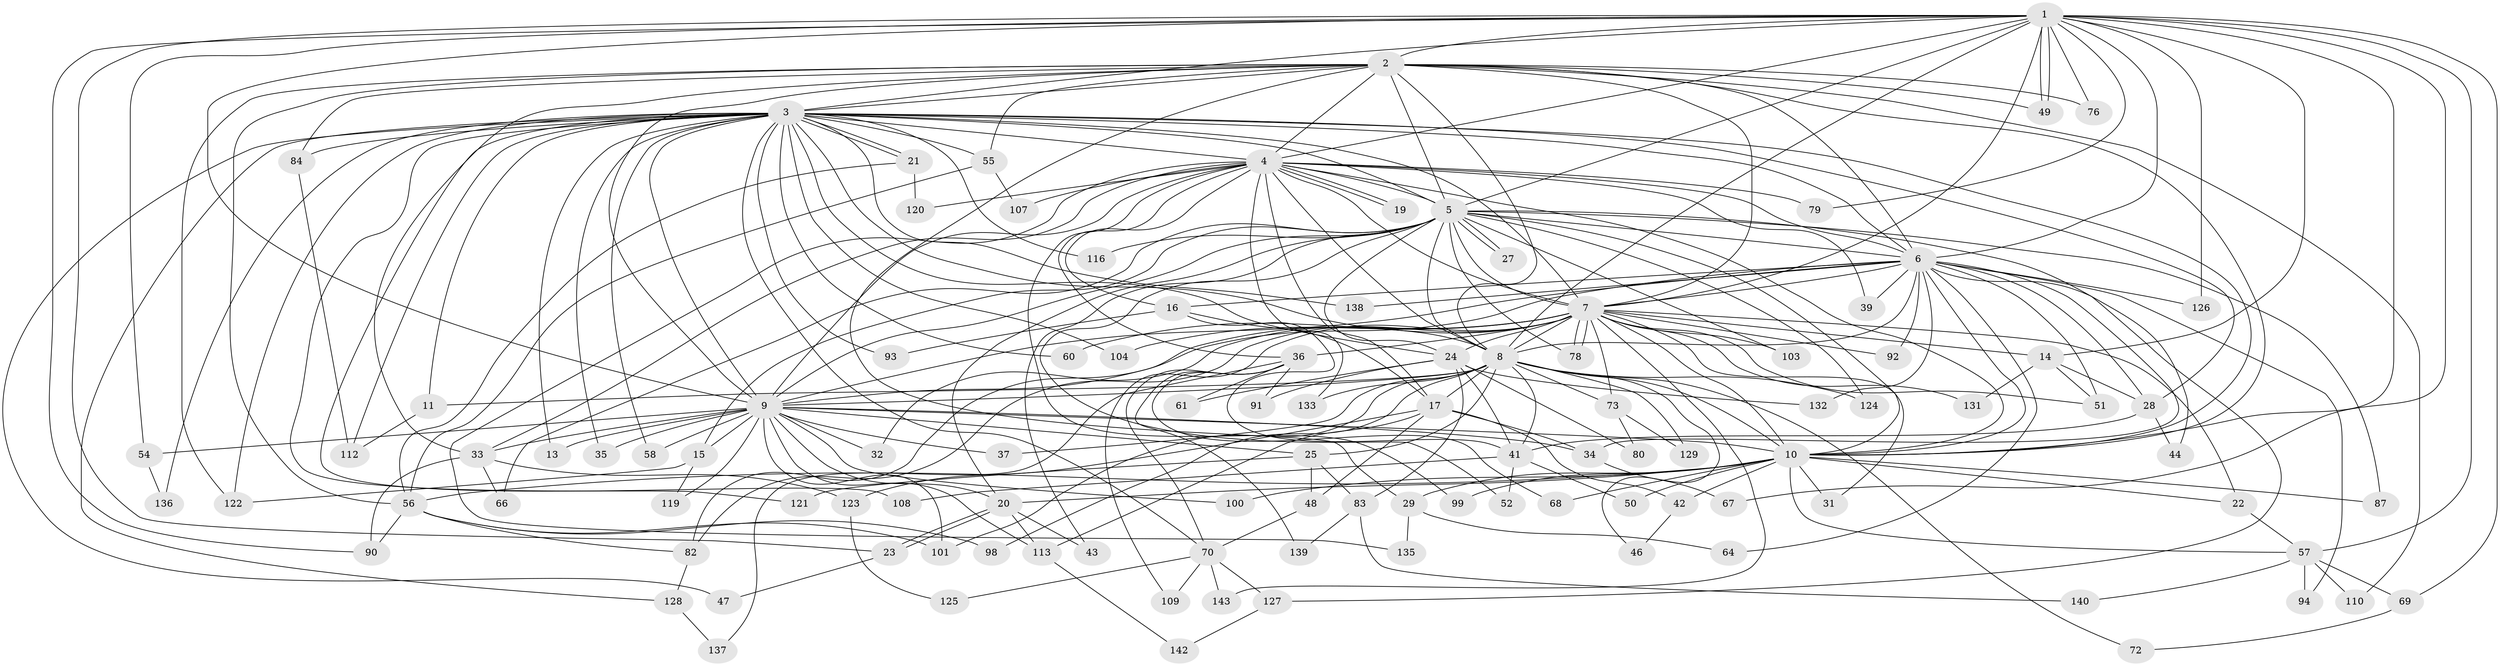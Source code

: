 // Generated by graph-tools (version 1.1) at 2025/51/02/27/25 19:51:48]
// undirected, 108 vertices, 263 edges
graph export_dot {
graph [start="1"]
  node [color=gray90,style=filled];
  1 [super="+106"];
  2 [super="+89"];
  3 [super="+53"];
  4 [super="+12"];
  5 [super="+26"];
  6 [super="+63"];
  7 [super="+75"];
  8 [super="+45"];
  9 [super="+18"];
  10 [super="+30"];
  11 [super="+117"];
  13;
  14 [super="+86"];
  15;
  16 [super="+88"];
  17 [super="+97"];
  19;
  20 [super="+38"];
  21 [super="+111"];
  22;
  23 [super="+96"];
  24 [super="+77"];
  25;
  27;
  28 [super="+71"];
  29;
  31;
  32;
  33 [super="+81"];
  34 [super="+102"];
  35;
  36 [super="+40"];
  37;
  39;
  41 [super="+74"];
  42;
  43;
  44;
  46;
  47;
  48;
  49 [super="+95"];
  50 [super="+65"];
  51;
  52;
  54;
  55 [super="+85"];
  56 [super="+62"];
  57 [super="+59"];
  58;
  60;
  61;
  64;
  66;
  67;
  68;
  69;
  70 [super="+105"];
  72;
  73;
  76;
  78 [super="+118"];
  79;
  80;
  82 [super="+115"];
  83;
  84;
  87;
  90 [super="+114"];
  91;
  92;
  93;
  94;
  98;
  99;
  100;
  101 [super="+130"];
  103;
  104;
  107;
  108;
  109;
  110;
  112;
  113 [super="+141"];
  116;
  119;
  120;
  121;
  122 [super="+134"];
  123;
  124;
  125;
  126;
  127;
  128;
  129;
  131;
  132;
  133;
  135;
  136;
  137;
  138;
  139;
  140;
  142;
  143;
  1 -- 2;
  1 -- 3;
  1 -- 4;
  1 -- 5;
  1 -- 6;
  1 -- 7;
  1 -- 8;
  1 -- 9 [weight=2];
  1 -- 10 [weight=2];
  1 -- 14;
  1 -- 49;
  1 -- 49;
  1 -- 54;
  1 -- 57;
  1 -- 67;
  1 -- 69;
  1 -- 76;
  1 -- 79;
  1 -- 90;
  1 -- 126;
  1 -- 23;
  2 -- 3;
  2 -- 4;
  2 -- 5 [weight=2];
  2 -- 6;
  2 -- 7;
  2 -- 8;
  2 -- 9;
  2 -- 10;
  2 -- 29;
  2 -- 55;
  2 -- 56;
  2 -- 76;
  2 -- 84;
  2 -- 33;
  2 -- 110;
  2 -- 122;
  2 -- 49;
  3 -- 4;
  3 -- 5;
  3 -- 6;
  3 -- 7 [weight=2];
  3 -- 8;
  3 -- 9 [weight=3];
  3 -- 10;
  3 -- 11;
  3 -- 13;
  3 -- 21;
  3 -- 21;
  3 -- 28;
  3 -- 35;
  3 -- 47;
  3 -- 55 [weight=2];
  3 -- 58;
  3 -- 60;
  3 -- 70;
  3 -- 84;
  3 -- 93;
  3 -- 108;
  3 -- 112;
  3 -- 116;
  3 -- 128;
  3 -- 138;
  3 -- 121;
  3 -- 104;
  3 -- 136;
  3 -- 122;
  3 -- 24;
  4 -- 5 [weight=2];
  4 -- 6;
  4 -- 7;
  4 -- 8;
  4 -- 9 [weight=2];
  4 -- 10;
  4 -- 17;
  4 -- 19;
  4 -- 19;
  4 -- 33;
  4 -- 36 [weight=2];
  4 -- 99;
  4 -- 107;
  4 -- 120;
  4 -- 135;
  4 -- 16;
  4 -- 133;
  4 -- 39;
  4 -- 79;
  5 -- 6;
  5 -- 7;
  5 -- 8;
  5 -- 9;
  5 -- 10;
  5 -- 15;
  5 -- 20;
  5 -- 24;
  5 -- 27;
  5 -- 27;
  5 -- 43;
  5 -- 52;
  5 -- 66;
  5 -- 87;
  5 -- 103;
  5 -- 116;
  5 -- 124;
  5 -- 44;
  5 -- 78;
  6 -- 7;
  6 -- 8;
  6 -- 9 [weight=2];
  6 -- 10;
  6 -- 16;
  6 -- 34;
  6 -- 39;
  6 -- 51;
  6 -- 64;
  6 -- 82;
  6 -- 92;
  6 -- 94;
  6 -- 126;
  6 -- 127;
  6 -- 132;
  6 -- 138;
  6 -- 28;
  7 -- 8 [weight=2];
  7 -- 9;
  7 -- 10;
  7 -- 14;
  7 -- 22;
  7 -- 24;
  7 -- 31;
  7 -- 32;
  7 -- 36;
  7 -- 51;
  7 -- 60;
  7 -- 73;
  7 -- 78;
  7 -- 78;
  7 -- 92;
  7 -- 104;
  7 -- 131;
  7 -- 143;
  7 -- 103;
  7 -- 109;
  7 -- 82;
  8 -- 9;
  8 -- 10;
  8 -- 11;
  8 -- 17;
  8 -- 25;
  8 -- 37;
  8 -- 41;
  8 -- 46;
  8 -- 72;
  8 -- 73;
  8 -- 98;
  8 -- 124;
  8 -- 129;
  8 -- 101;
  8 -- 133;
  9 -- 10;
  9 -- 13;
  9 -- 15;
  9 -- 20;
  9 -- 25;
  9 -- 32;
  9 -- 33;
  9 -- 34;
  9 -- 37;
  9 -- 54;
  9 -- 58;
  9 -- 100;
  9 -- 101;
  9 -- 119;
  9 -- 35;
  9 -- 113;
  10 -- 22;
  10 -- 29;
  10 -- 31;
  10 -- 42;
  10 -- 50 [weight=2];
  10 -- 56;
  10 -- 57;
  10 -- 68;
  10 -- 87;
  10 -- 99;
  10 -- 100;
  10 -- 20;
  11 -- 112;
  14 -- 28;
  14 -- 131;
  14 -- 51;
  15 -- 119;
  15 -- 122;
  16 -- 93;
  16 -- 41;
  16 -- 17;
  17 -- 42;
  17 -- 48;
  17 -- 113;
  17 -- 123;
  17 -- 34;
  20 -- 23;
  20 -- 23;
  20 -- 113;
  20 -- 43;
  21 -- 120;
  21 -- 56;
  22 -- 57;
  23 -- 47;
  24 -- 41;
  24 -- 61;
  24 -- 80;
  24 -- 83;
  24 -- 91;
  24 -- 132;
  25 -- 48;
  25 -- 83;
  25 -- 121;
  28 -- 44;
  28 -- 41;
  29 -- 64;
  29 -- 135;
  33 -- 66;
  33 -- 123;
  33 -- 90;
  34 -- 67;
  36 -- 61;
  36 -- 68;
  36 -- 70;
  36 -- 91;
  36 -- 137;
  36 -- 139;
  41 -- 50;
  41 -- 52;
  41 -- 108;
  42 -- 46;
  48 -- 70;
  54 -- 136;
  55 -- 107;
  55 -- 56;
  56 -- 82;
  56 -- 98;
  56 -- 101;
  56 -- 90;
  57 -- 69;
  57 -- 110;
  57 -- 140;
  57 -- 94;
  69 -- 72;
  70 -- 109;
  70 -- 125;
  70 -- 127;
  70 -- 143;
  73 -- 80;
  73 -- 129;
  82 -- 128;
  83 -- 139;
  83 -- 140;
  84 -- 112;
  113 -- 142;
  123 -- 125;
  127 -- 142;
  128 -- 137;
}
